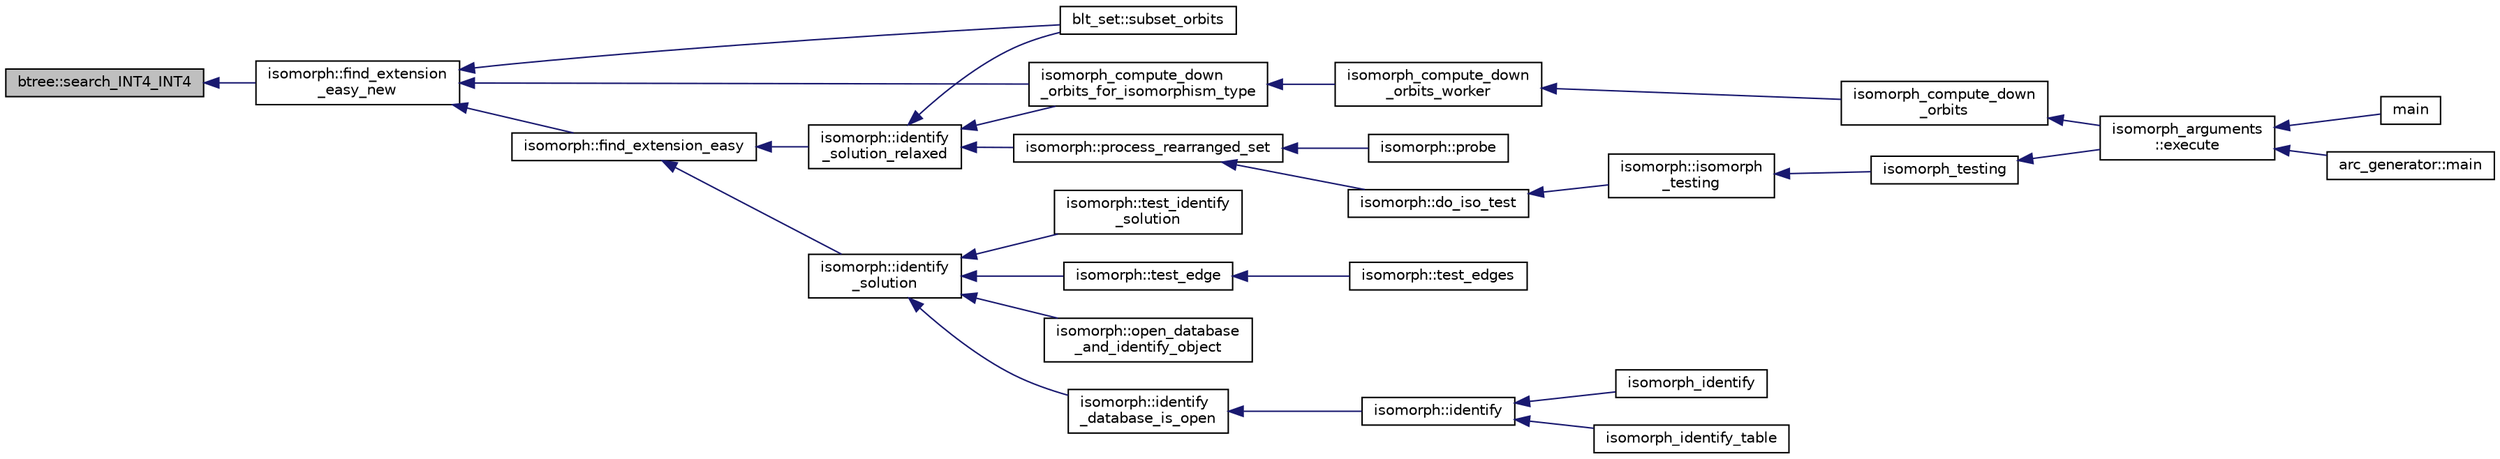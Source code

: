 digraph "btree::search_INT4_INT4"
{
  edge [fontname="Helvetica",fontsize="10",labelfontname="Helvetica",labelfontsize="10"];
  node [fontname="Helvetica",fontsize="10",shape=record];
  rankdir="LR";
  Node3713 [label="btree::search_INT4_INT4",height=0.2,width=0.4,color="black", fillcolor="grey75", style="filled", fontcolor="black"];
  Node3713 -> Node3714 [dir="back",color="midnightblue",fontsize="10",style="solid",fontname="Helvetica"];
  Node3714 [label="isomorph::find_extension\l_easy_new",height=0.2,width=0.4,color="black", fillcolor="white", style="filled",URL="$d3/d5f/classisomorph.html#a239dde6a8264198fc3f6fb2e15cd882d"];
  Node3714 -> Node3715 [dir="back",color="midnightblue",fontsize="10",style="solid",fontname="Helvetica"];
  Node3715 [label="blt_set::subset_orbits",height=0.2,width=0.4,color="black", fillcolor="white", style="filled",URL="$d1/d3d/classblt__set.html#af8f79fc4346244acfa0e2c2d23c36993"];
  Node3714 -> Node3716 [dir="back",color="midnightblue",fontsize="10",style="solid",fontname="Helvetica"];
  Node3716 [label="isomorph::find_extension_easy",height=0.2,width=0.4,color="black", fillcolor="white", style="filled",URL="$d3/d5f/classisomorph.html#a2861ed73bff2090e2c2a97e263258134"];
  Node3716 -> Node3717 [dir="back",color="midnightblue",fontsize="10",style="solid",fontname="Helvetica"];
  Node3717 [label="isomorph::identify\l_solution_relaxed",height=0.2,width=0.4,color="black", fillcolor="white", style="filled",URL="$d3/d5f/classisomorph.html#a8c36c61c16700d8e570f71f84a4aabc6"];
  Node3717 -> Node3715 [dir="back",color="midnightblue",fontsize="10",style="solid",fontname="Helvetica"];
  Node3717 -> Node3718 [dir="back",color="midnightblue",fontsize="10",style="solid",fontname="Helvetica"];
  Node3718 [label="isomorph_compute_down\l_orbits_for_isomorphism_type",height=0.2,width=0.4,color="black", fillcolor="white", style="filled",URL="$d4/d7e/isomorph__global_8_c.html#a13519b3a5d3b5ceb26b4bec6736b0086"];
  Node3718 -> Node3719 [dir="back",color="midnightblue",fontsize="10",style="solid",fontname="Helvetica"];
  Node3719 [label="isomorph_compute_down\l_orbits_worker",height=0.2,width=0.4,color="black", fillcolor="white", style="filled",URL="$d4/d7e/isomorph__global_8_c.html#a4edf4a833ce5638a3d58cfae1c702b37"];
  Node3719 -> Node3720 [dir="back",color="midnightblue",fontsize="10",style="solid",fontname="Helvetica"];
  Node3720 [label="isomorph_compute_down\l_orbits",height=0.2,width=0.4,color="black", fillcolor="white", style="filled",URL="$d4/d7e/isomorph__global_8_c.html#a3613cea19158edd30958c4edecd97d53"];
  Node3720 -> Node3721 [dir="back",color="midnightblue",fontsize="10",style="solid",fontname="Helvetica"];
  Node3721 [label="isomorph_arguments\l::execute",height=0.2,width=0.4,color="black", fillcolor="white", style="filled",URL="$d5/de4/classisomorph__arguments.html#aa85e472d14906abdd5672dc66027583e"];
  Node3721 -> Node3722 [dir="back",color="midnightblue",fontsize="10",style="solid",fontname="Helvetica"];
  Node3722 [label="main",height=0.2,width=0.4,color="black", fillcolor="white", style="filled",URL="$d1/d5e/blt__main_8_c.html#a217dbf8b442f20279ea00b898af96f52"];
  Node3721 -> Node3723 [dir="back",color="midnightblue",fontsize="10",style="solid",fontname="Helvetica"];
  Node3723 [label="arc_generator::main",height=0.2,width=0.4,color="black", fillcolor="white", style="filled",URL="$d4/d21/classarc__generator.html#ad80140b51b165dad1fe6ab232be7829a"];
  Node3717 -> Node3724 [dir="back",color="midnightblue",fontsize="10",style="solid",fontname="Helvetica"];
  Node3724 [label="isomorph::process_rearranged_set",height=0.2,width=0.4,color="black", fillcolor="white", style="filled",URL="$d3/d5f/classisomorph.html#a7767fd5f1da6dfd7f93810be99ba4ab6"];
  Node3724 -> Node3725 [dir="back",color="midnightblue",fontsize="10",style="solid",fontname="Helvetica"];
  Node3725 [label="isomorph::probe",height=0.2,width=0.4,color="black", fillcolor="white", style="filled",URL="$d3/d5f/classisomorph.html#a9cb6fed7b6ac639d886b117a1f454441"];
  Node3724 -> Node3726 [dir="back",color="midnightblue",fontsize="10",style="solid",fontname="Helvetica"];
  Node3726 [label="isomorph::do_iso_test",height=0.2,width=0.4,color="black", fillcolor="white", style="filled",URL="$d3/d5f/classisomorph.html#a51fc3bf5cc3a99282a489b2df37ee24e"];
  Node3726 -> Node3727 [dir="back",color="midnightblue",fontsize="10",style="solid",fontname="Helvetica"];
  Node3727 [label="isomorph::isomorph\l_testing",height=0.2,width=0.4,color="black", fillcolor="white", style="filled",URL="$d3/d5f/classisomorph.html#ad7945ec94ba0ba16953482edfaa4da6e"];
  Node3727 -> Node3728 [dir="back",color="midnightblue",fontsize="10",style="solid",fontname="Helvetica"];
  Node3728 [label="isomorph_testing",height=0.2,width=0.4,color="black", fillcolor="white", style="filled",URL="$d4/d7e/isomorph__global_8_c.html#a5a73cbe9f89c4727f086482ee2d238f9"];
  Node3728 -> Node3721 [dir="back",color="midnightblue",fontsize="10",style="solid",fontname="Helvetica"];
  Node3716 -> Node3729 [dir="back",color="midnightblue",fontsize="10",style="solid",fontname="Helvetica"];
  Node3729 [label="isomorph::identify\l_solution",height=0.2,width=0.4,color="black", fillcolor="white", style="filled",URL="$d3/d5f/classisomorph.html#abc63d2e561a6209e32c47d8486c9a67e"];
  Node3729 -> Node3730 [dir="back",color="midnightblue",fontsize="10",style="solid",fontname="Helvetica"];
  Node3730 [label="isomorph::test_identify\l_solution",height=0.2,width=0.4,color="black", fillcolor="white", style="filled",URL="$d3/d5f/classisomorph.html#aa2c95f309e3283179e87bbbd83bfdc7d"];
  Node3729 -> Node3731 [dir="back",color="midnightblue",fontsize="10",style="solid",fontname="Helvetica"];
  Node3731 [label="isomorph::test_edge",height=0.2,width=0.4,color="black", fillcolor="white", style="filled",URL="$d3/d5f/classisomorph.html#a591165fa287477b480f5b7081198ba46"];
  Node3731 -> Node3732 [dir="back",color="midnightblue",fontsize="10",style="solid",fontname="Helvetica"];
  Node3732 [label="isomorph::test_edges",height=0.2,width=0.4,color="black", fillcolor="white", style="filled",URL="$d3/d5f/classisomorph.html#ad23507927d8f7698073475d12b2a85bc"];
  Node3729 -> Node3733 [dir="back",color="midnightblue",fontsize="10",style="solid",fontname="Helvetica"];
  Node3733 [label="isomorph::open_database\l_and_identify_object",height=0.2,width=0.4,color="black", fillcolor="white", style="filled",URL="$d3/d5f/classisomorph.html#aa4e387f26f609fc9379d2e01f6cc27d0"];
  Node3729 -> Node3734 [dir="back",color="midnightblue",fontsize="10",style="solid",fontname="Helvetica"];
  Node3734 [label="isomorph::identify\l_database_is_open",height=0.2,width=0.4,color="black", fillcolor="white", style="filled",URL="$d3/d5f/classisomorph.html#a4a5d04d07ac8c2a994fa174f156dea73"];
  Node3734 -> Node3735 [dir="back",color="midnightblue",fontsize="10",style="solid",fontname="Helvetica"];
  Node3735 [label="isomorph::identify",height=0.2,width=0.4,color="black", fillcolor="white", style="filled",URL="$d3/d5f/classisomorph.html#a78ecf843b9f6ca1cfd666e222edd90ae"];
  Node3735 -> Node3736 [dir="back",color="midnightblue",fontsize="10",style="solid",fontname="Helvetica"];
  Node3736 [label="isomorph_identify",height=0.2,width=0.4,color="black", fillcolor="white", style="filled",URL="$d4/d7e/isomorph__global_8_c.html#aa0fe57c73d5668eee10a6022ada7f6a3"];
  Node3735 -> Node3737 [dir="back",color="midnightblue",fontsize="10",style="solid",fontname="Helvetica"];
  Node3737 [label="isomorph_identify_table",height=0.2,width=0.4,color="black", fillcolor="white", style="filled",URL="$d4/d7e/isomorph__global_8_c.html#a9fd19ea945561cf2a6bb5c72dd4b1cb2"];
  Node3714 -> Node3718 [dir="back",color="midnightblue",fontsize="10",style="solid",fontname="Helvetica"];
}
